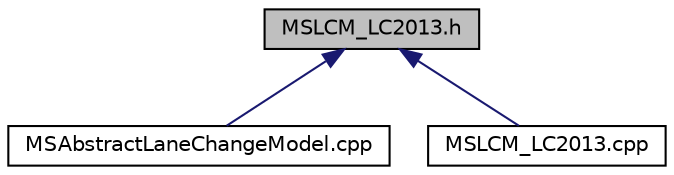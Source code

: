 digraph "MSLCM_LC2013.h"
{
  edge [fontname="Helvetica",fontsize="10",labelfontname="Helvetica",labelfontsize="10"];
  node [fontname="Helvetica",fontsize="10",shape=record];
  Node67 [label="MSLCM_LC2013.h",height=0.2,width=0.4,color="black", fillcolor="grey75", style="filled", fontcolor="black"];
  Node67 -> Node68 [dir="back",color="midnightblue",fontsize="10",style="solid",fontname="Helvetica"];
  Node68 [label="MSAbstractLaneChangeModel.cpp",height=0.2,width=0.4,color="black", fillcolor="white", style="filled",URL="$d6/d19/_m_s_abstract_lane_change_model_8cpp.html"];
  Node67 -> Node69 [dir="back",color="midnightblue",fontsize="10",style="solid",fontname="Helvetica"];
  Node69 [label="MSLCM_LC2013.cpp",height=0.2,width=0.4,color="black", fillcolor="white", style="filled",URL="$db/d77/_m_s_l_c_m___l_c2013_8cpp.html"];
}
